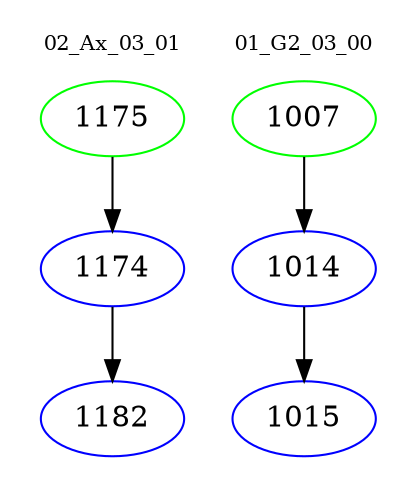 digraph{
subgraph cluster_0 {
color = white
label = "02_Ax_03_01";
fontsize=10;
T0_1175 [label="1175", color="green"]
T0_1175 -> T0_1174 [color="black"]
T0_1174 [label="1174", color="blue"]
T0_1174 -> T0_1182 [color="black"]
T0_1182 [label="1182", color="blue"]
}
subgraph cluster_1 {
color = white
label = "01_G2_03_00";
fontsize=10;
T1_1007 [label="1007", color="green"]
T1_1007 -> T1_1014 [color="black"]
T1_1014 [label="1014", color="blue"]
T1_1014 -> T1_1015 [color="black"]
T1_1015 [label="1015", color="blue"]
}
}
